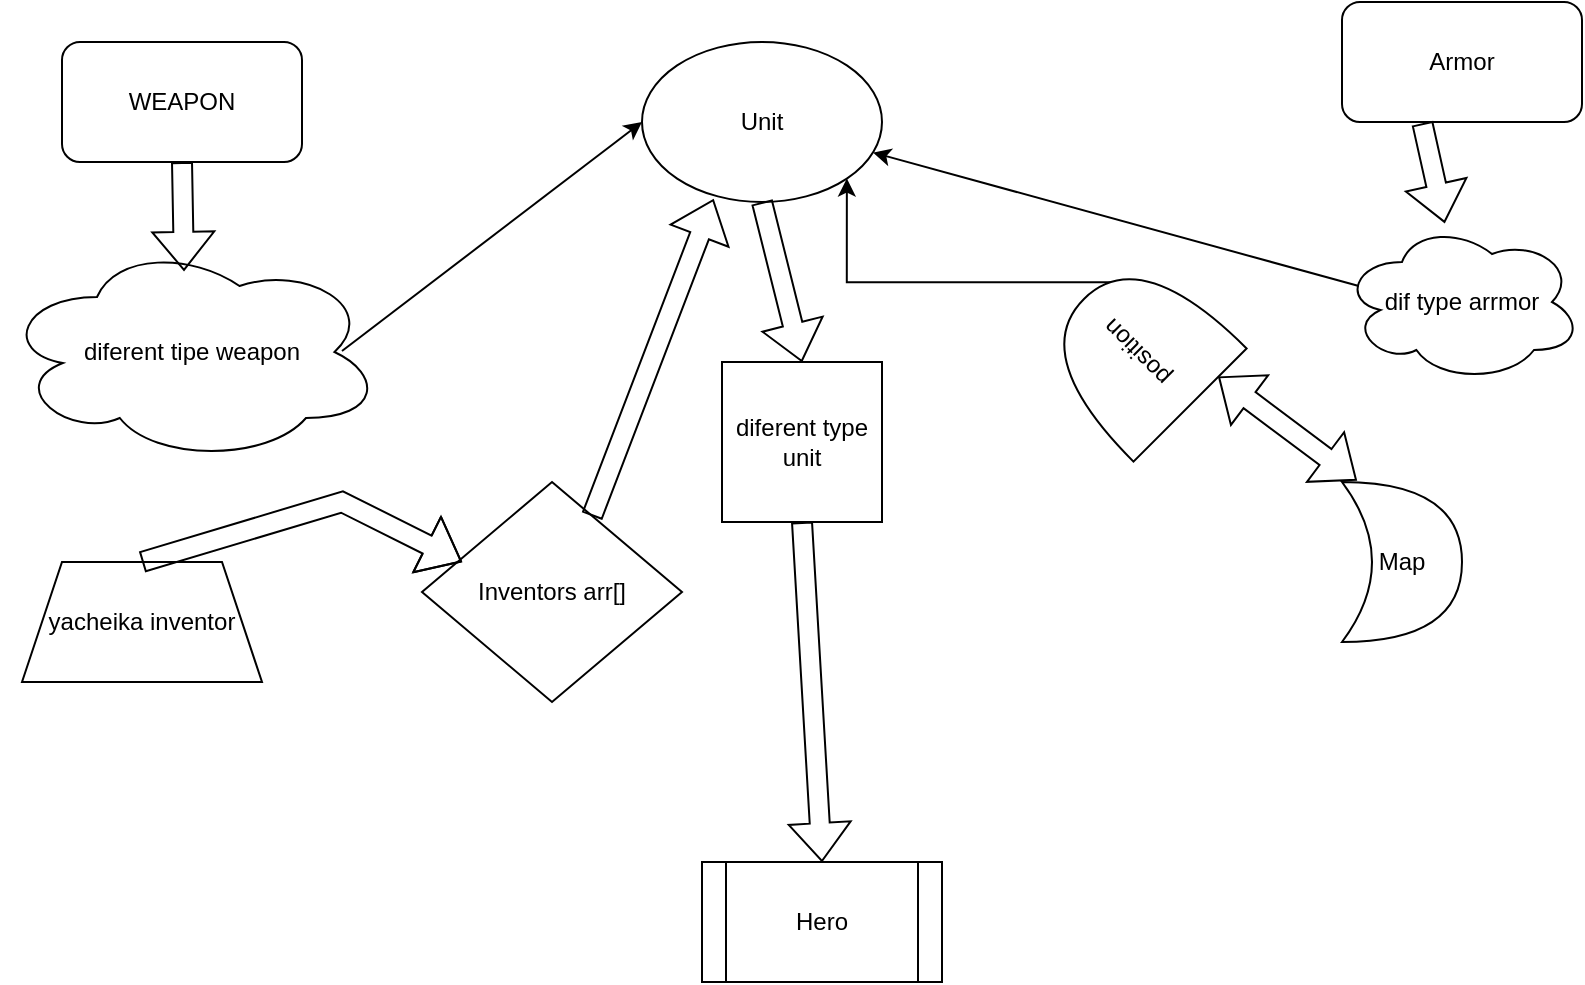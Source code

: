 <mxfile version="24.7.14">
  <diagram name="Сторінка-1" id="bHM-N1Gu2KKfyUEDz_TF">
    <mxGraphModel dx="996" dy="557" grid="1" gridSize="10" guides="1" tooltips="1" connect="1" arrows="1" fold="1" page="1" pageScale="1" pageWidth="827" pageHeight="1169" math="0" shadow="0">
      <root>
        <mxCell id="0" />
        <mxCell id="1" parent="0" />
        <mxCell id="Q3XOVqa8N67rWDwjMycp-1" value="WEAPON" style="rounded=1;whiteSpace=wrap;html=1;" parent="1" vertex="1">
          <mxGeometry x="50" y="50" width="120" height="60" as="geometry" />
        </mxCell>
        <mxCell id="Q3XOVqa8N67rWDwjMycp-2" value="diferent tipe weapon" style="ellipse;shape=cloud;whiteSpace=wrap;html=1;" parent="1" vertex="1">
          <mxGeometry x="20" y="150" width="190" height="110" as="geometry" />
        </mxCell>
        <mxCell id="Q3XOVqa8N67rWDwjMycp-3" value="" style="shape=flexArrow;endArrow=classic;html=1;rounded=0;entryX=0.479;entryY=0.131;entryDx=0;entryDy=0;entryPerimeter=0;" parent="1" target="Q3XOVqa8N67rWDwjMycp-2" edge="1">
          <mxGeometry width="50" height="50" relative="1" as="geometry">
            <mxPoint x="110" y="110" as="sourcePoint" />
            <mxPoint x="140" y="180" as="targetPoint" />
          </mxGeometry>
        </mxCell>
        <mxCell id="Q3XOVqa8N67rWDwjMycp-4" value="Unit" style="ellipse;whiteSpace=wrap;html=1;" parent="1" vertex="1">
          <mxGeometry x="340" y="50" width="120" height="80" as="geometry" />
        </mxCell>
        <mxCell id="Q3XOVqa8N67rWDwjMycp-5" value="" style="endArrow=classic;html=1;rounded=0;entryX=0;entryY=0.5;entryDx=0;entryDy=0;" parent="1" target="Q3XOVqa8N67rWDwjMycp-4" edge="1">
          <mxGeometry width="50" height="50" relative="1" as="geometry">
            <mxPoint x="190" y="204.5" as="sourcePoint" />
            <mxPoint x="250" y="204.5" as="targetPoint" />
          </mxGeometry>
        </mxCell>
        <mxCell id="Q3XOVqa8N67rWDwjMycp-6" value="diferent type unit" style="whiteSpace=wrap;html=1;aspect=fixed;" parent="1" vertex="1">
          <mxGeometry x="380" y="210" width="80" height="80" as="geometry" />
        </mxCell>
        <mxCell id="Q3XOVqa8N67rWDwjMycp-7" value="" style="shape=flexArrow;endArrow=classic;html=1;rounded=0;entryX=0.5;entryY=0;entryDx=0;entryDy=0;exitX=0.5;exitY=1;exitDx=0;exitDy=0;" parent="1" source="Q3XOVqa8N67rWDwjMycp-4" target="Q3XOVqa8N67rWDwjMycp-6" edge="1">
          <mxGeometry width="50" height="50" relative="1" as="geometry">
            <mxPoint x="390" y="320" as="sourcePoint" />
            <mxPoint x="440" y="270" as="targetPoint" />
          </mxGeometry>
        </mxCell>
        <mxCell id="Q3XOVqa8N67rWDwjMycp-8" value="Hero" style="shape=process;whiteSpace=wrap;html=1;backgroundOutline=1;" parent="1" vertex="1">
          <mxGeometry x="370" y="460" width="120" height="60" as="geometry" />
        </mxCell>
        <mxCell id="Q3XOVqa8N67rWDwjMycp-9" value="" style="shape=flexArrow;endArrow=classic;html=1;rounded=0;entryX=0.5;entryY=0;entryDx=0;entryDy=0;exitX=0.5;exitY=1;exitDx=0;exitDy=0;" parent="1" source="Q3XOVqa8N67rWDwjMycp-6" target="Q3XOVqa8N67rWDwjMycp-8" edge="1">
          <mxGeometry width="50" height="50" relative="1" as="geometry">
            <mxPoint x="390" y="320" as="sourcePoint" />
            <mxPoint x="440" y="270" as="targetPoint" />
          </mxGeometry>
        </mxCell>
        <mxCell id="Q3XOVqa8N67rWDwjMycp-11" value="Armor" style="rounded=1;whiteSpace=wrap;html=1;" parent="1" vertex="1">
          <mxGeometry x="690" y="30" width="120" height="60" as="geometry" />
        </mxCell>
        <mxCell id="Q3XOVqa8N67rWDwjMycp-12" value="dif type arrmor" style="ellipse;shape=cloud;whiteSpace=wrap;html=1;" parent="1" vertex="1">
          <mxGeometry x="690" y="140" width="120" height="80" as="geometry" />
        </mxCell>
        <mxCell id="Q3XOVqa8N67rWDwjMycp-13" value="" style="shape=flexArrow;endArrow=classic;html=1;rounded=0;exitX=0.335;exitY=1.01;exitDx=0;exitDy=0;exitPerimeter=0;" parent="1" source="Q3XOVqa8N67rWDwjMycp-11" target="Q3XOVqa8N67rWDwjMycp-12" edge="1">
          <mxGeometry width="50" height="50" relative="1" as="geometry">
            <mxPoint x="390" y="320" as="sourcePoint" />
            <mxPoint x="440" y="270" as="targetPoint" />
          </mxGeometry>
        </mxCell>
        <mxCell id="Q3XOVqa8N67rWDwjMycp-14" value="" style="endArrow=classic;html=1;rounded=0;exitX=0.07;exitY=0.4;exitDx=0;exitDy=0;exitPerimeter=0;" parent="1" source="Q3XOVqa8N67rWDwjMycp-12" target="Q3XOVqa8N67rWDwjMycp-4" edge="1">
          <mxGeometry width="50" height="50" relative="1" as="geometry">
            <mxPoint x="390" y="320" as="sourcePoint" />
            <mxPoint x="440" y="270" as="targetPoint" />
          </mxGeometry>
        </mxCell>
        <mxCell id="Q3XOVqa8N67rWDwjMycp-15" value="Inventors arr[]" style="rhombus;whiteSpace=wrap;html=1;" parent="1" vertex="1">
          <mxGeometry x="230" y="270" width="130" height="110" as="geometry" />
        </mxCell>
        <mxCell id="Q3XOVqa8N67rWDwjMycp-16" value="yacheika inventor" style="shape=trapezoid;perimeter=trapezoidPerimeter;whiteSpace=wrap;html=1;fixedSize=1;" parent="1" vertex="1">
          <mxGeometry x="30" y="310" width="120" height="60" as="geometry" />
        </mxCell>
        <mxCell id="Q3XOVqa8N67rWDwjMycp-17" value="" style="shape=flexArrow;endArrow=classic;html=1;rounded=0;exitX=0.5;exitY=0;exitDx=0;exitDy=0;" parent="1" source="Q3XOVqa8N67rWDwjMycp-16" edge="1">
          <mxGeometry width="50" height="50" relative="1" as="geometry">
            <mxPoint x="390" y="320" as="sourcePoint" />
            <mxPoint x="250" y="310" as="targetPoint" />
            <Array as="points">
              <mxPoint x="190" y="280" />
            </Array>
          </mxGeometry>
        </mxCell>
        <mxCell id="Q3XOVqa8N67rWDwjMycp-18" value="" style="shape=flexArrow;endArrow=classic;html=1;rounded=0;entryX=0.298;entryY=0.983;entryDx=0;entryDy=0;exitX=0.654;exitY=0.155;exitDx=0;exitDy=0;exitPerimeter=0;entryPerimeter=0;" parent="1" source="Q3XOVqa8N67rWDwjMycp-15" target="Q3XOVqa8N67rWDwjMycp-4" edge="1">
          <mxGeometry width="50" height="50" relative="1" as="geometry">
            <mxPoint x="390" y="320" as="sourcePoint" />
            <mxPoint x="440" y="270" as="targetPoint" />
          </mxGeometry>
        </mxCell>
        <mxCell id="Q3XOVqa8N67rWDwjMycp-21" style="edgeStyle=orthogonalEdgeStyle;rounded=0;orthogonalLoop=1;jettySize=auto;html=1;entryX=1;entryY=1;entryDx=0;entryDy=0;exitX=0.863;exitY=0.777;exitDx=0;exitDy=0;exitPerimeter=0;" parent="1" source="Q3XOVqa8N67rWDwjMycp-19" target="Q3XOVqa8N67rWDwjMycp-4" edge="1">
          <mxGeometry relative="1" as="geometry">
            <mxPoint x="570" y="110" as="targetPoint" />
          </mxGeometry>
        </mxCell>
        <mxCell id="Q3XOVqa8N67rWDwjMycp-19" value="position" style="shape=or;whiteSpace=wrap;html=1;rotation=-135;" parent="1" vertex="1">
          <mxGeometry x="550" y="165" width="75" height="80" as="geometry" />
        </mxCell>
        <mxCell id="Q3XOVqa8N67rWDwjMycp-23" value="Map" style="shape=xor;whiteSpace=wrap;html=1;rotation=0;" parent="1" vertex="1">
          <mxGeometry x="690" y="270" width="60" height="80" as="geometry" />
        </mxCell>
        <mxCell id="Q3XOVqa8N67rWDwjMycp-24" value="" style="shape=flexArrow;endArrow=classic;startArrow=classic;html=1;rounded=0;entryX=0;entryY=0.75;entryDx=0;entryDy=0;entryPerimeter=0;exitX=0.123;exitY=-0.01;exitDx=0;exitDy=0;exitPerimeter=0;" parent="1" source="Q3XOVqa8N67rWDwjMycp-23" target="Q3XOVqa8N67rWDwjMycp-19" edge="1">
          <mxGeometry width="100" height="100" relative="1" as="geometry">
            <mxPoint x="540" y="310" as="sourcePoint" />
            <mxPoint x="640" y="210" as="targetPoint" />
          </mxGeometry>
        </mxCell>
      </root>
    </mxGraphModel>
  </diagram>
</mxfile>
